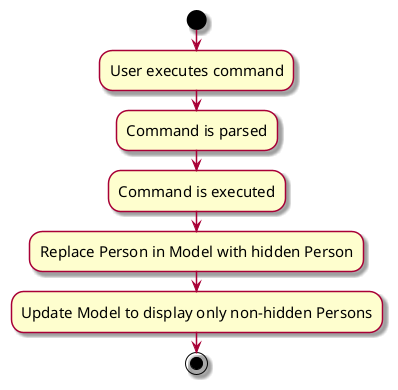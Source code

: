 @startuml
skin rose
skinparam ActivityFontSize 15
skinparam ArrowFontSize 12
start
:User executes command;
:Command is parsed;
:Command is executed;
:Replace Person in Model with hidden Person;
:Update Model to display only non-hidden Persons;

stop
@enduml